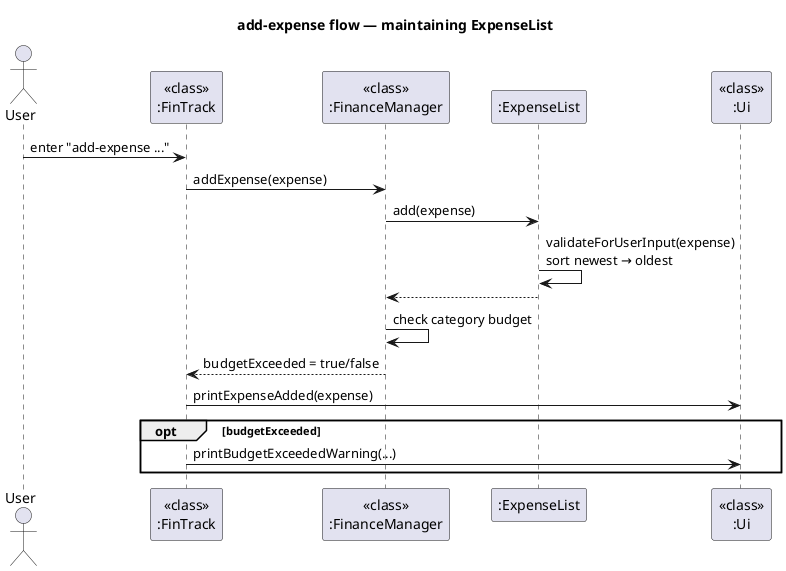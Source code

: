 @startuml
title add-expense flow — maintaining ExpenseList

actor User
participant "<<class>>\n:FinTrack" as FinTrack
participant "<<class>>\n:FinanceManager" as FM
participant ":ExpenseList" as ExpList
participant "<<class>>\n:Ui" as Ui

User -> FinTrack : enter "add-expense ..."
FinTrack -> FM : addExpense(expense)
FM -> ExpList : add(expense)
ExpList -> ExpList : validateForUserInput(expense)\nsort newest → oldest
ExpList --> FM

FM -> FM : check category budget
FM --> FinTrack : budgetExceeded = true/false

FinTrack -> Ui : printExpenseAdded(expense)
opt budgetExceeded
  FinTrack -> Ui : printBudgetExceededWarning(...)
end
@enduml
